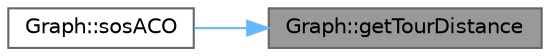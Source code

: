 digraph "Graph::getTourDistance"
{
 // LATEX_PDF_SIZE
  bgcolor="transparent";
  edge [fontname=Helvetica,fontsize=10,labelfontname=Helvetica,labelfontsize=10];
  node [fontname=Helvetica,fontsize=10,shape=box,height=0.2,width=0.4];
  rankdir="RL";
  Node1 [label="Graph::getTourDistance",height=0.2,width=0.4,color="gray40", fillcolor="grey60", style="filled", fontcolor="black",tooltip=" "];
  Node1 -> Node2 [dir="back",color="steelblue1",style="solid"];
  Node2 [label="Graph::sosACO",height=0.2,width=0.4,color="grey40", fillcolor="white", style="filled",URL="$class_graph.html#af49a09f251a449d61851323a1f1bcb8e",tooltip=" "];
}
